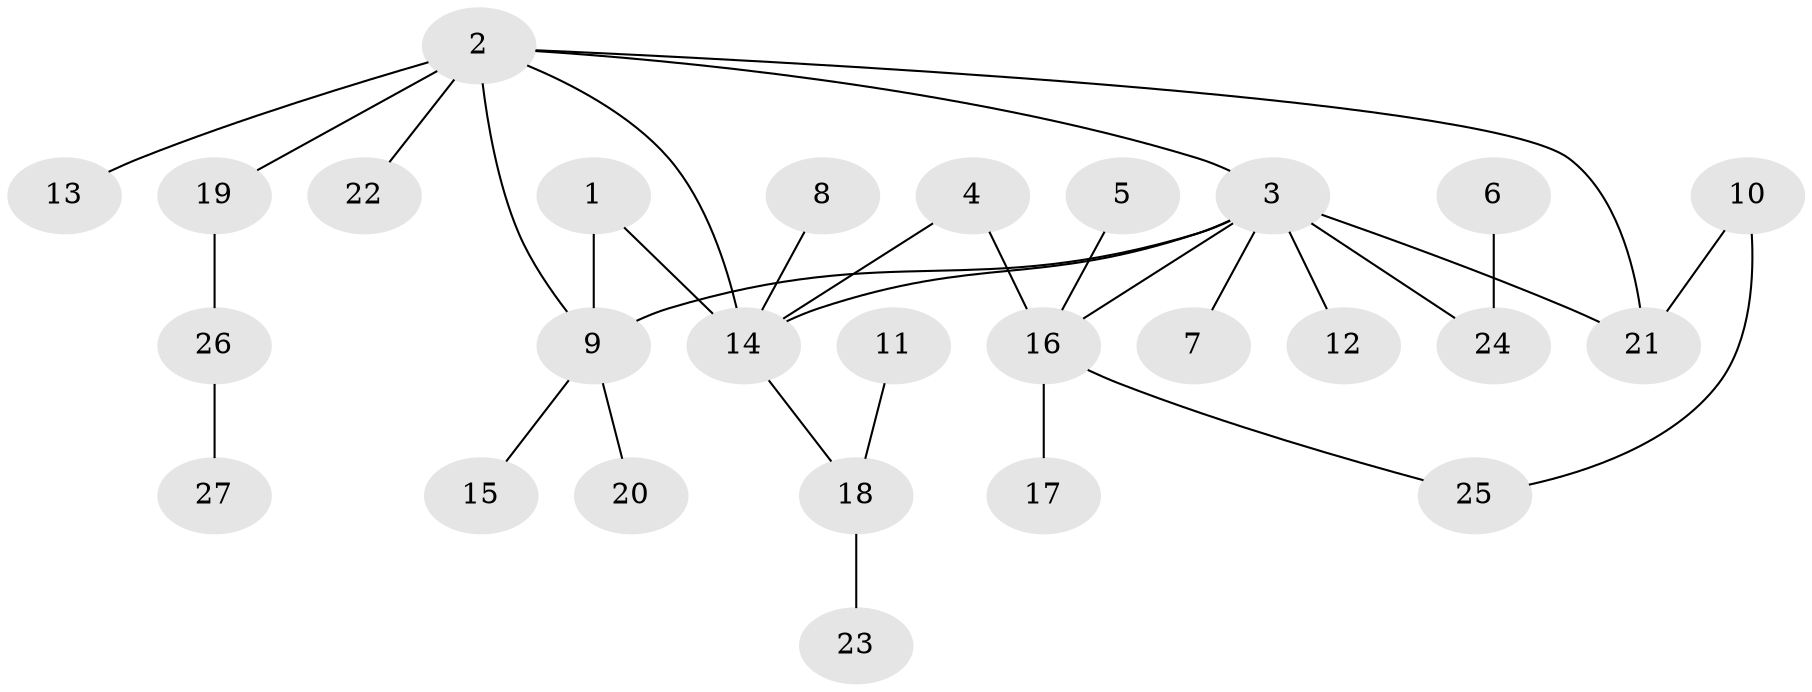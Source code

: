 // original degree distribution, {8: 0.037037037037037035, 2: 0.16666666666666666, 7: 0.037037037037037035, 5: 0.05555555555555555, 6: 0.018518518518518517, 1: 0.5740740740740741, 4: 0.037037037037037035, 3: 0.07407407407407407}
// Generated by graph-tools (version 1.1) at 2025/02/03/09/25 03:02:46]
// undirected, 27 vertices, 32 edges
graph export_dot {
graph [start="1"]
  node [color=gray90,style=filled];
  1;
  2;
  3;
  4;
  5;
  6;
  7;
  8;
  9;
  10;
  11;
  12;
  13;
  14;
  15;
  16;
  17;
  18;
  19;
  20;
  21;
  22;
  23;
  24;
  25;
  26;
  27;
  1 -- 9 [weight=1.0];
  1 -- 14 [weight=1.0];
  2 -- 3 [weight=1.0];
  2 -- 9 [weight=1.0];
  2 -- 13 [weight=1.0];
  2 -- 14 [weight=1.0];
  2 -- 19 [weight=1.0];
  2 -- 21 [weight=1.0];
  2 -- 22 [weight=1.0];
  3 -- 7 [weight=1.0];
  3 -- 9 [weight=2.0];
  3 -- 12 [weight=1.0];
  3 -- 14 [weight=1.0];
  3 -- 16 [weight=1.0];
  3 -- 21 [weight=1.0];
  3 -- 24 [weight=1.0];
  4 -- 14 [weight=1.0];
  4 -- 16 [weight=1.0];
  5 -- 16 [weight=1.0];
  6 -- 24 [weight=1.0];
  8 -- 14 [weight=1.0];
  9 -- 15 [weight=1.0];
  9 -- 20 [weight=1.0];
  10 -- 21 [weight=1.0];
  10 -- 25 [weight=1.0];
  11 -- 18 [weight=1.0];
  14 -- 18 [weight=1.0];
  16 -- 17 [weight=1.0];
  16 -- 25 [weight=1.0];
  18 -- 23 [weight=1.0];
  19 -- 26 [weight=1.0];
  26 -- 27 [weight=1.0];
}
